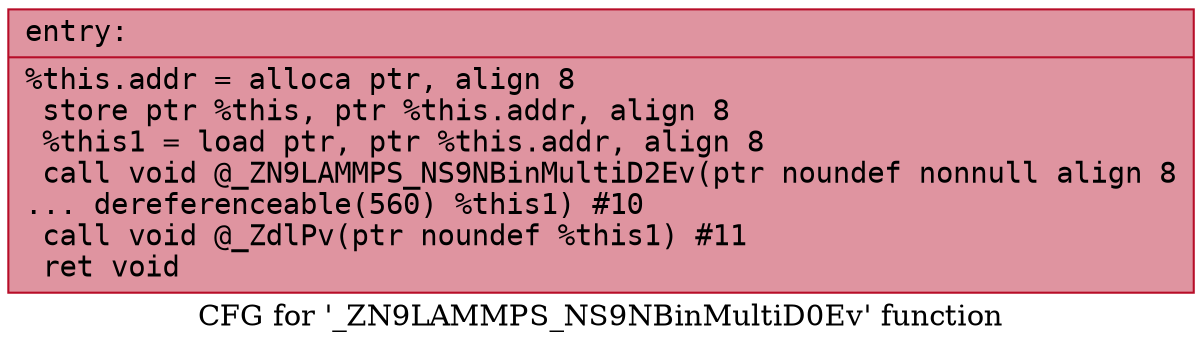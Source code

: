 digraph "CFG for '_ZN9LAMMPS_NS9NBinMultiD0Ev' function" {
	label="CFG for '_ZN9LAMMPS_NS9NBinMultiD0Ev' function";

	Node0x556272290030 [shape=record,color="#b70d28ff", style=filled, fillcolor="#b70d2870" fontname="Courier",label="{entry:\l|  %this.addr = alloca ptr, align 8\l  store ptr %this, ptr %this.addr, align 8\l  %this1 = load ptr, ptr %this.addr, align 8\l  call void @_ZN9LAMMPS_NS9NBinMultiD2Ev(ptr noundef nonnull align 8\l... dereferenceable(560) %this1) #10\l  call void @_ZdlPv(ptr noundef %this1) #11\l  ret void\l}"];
}
